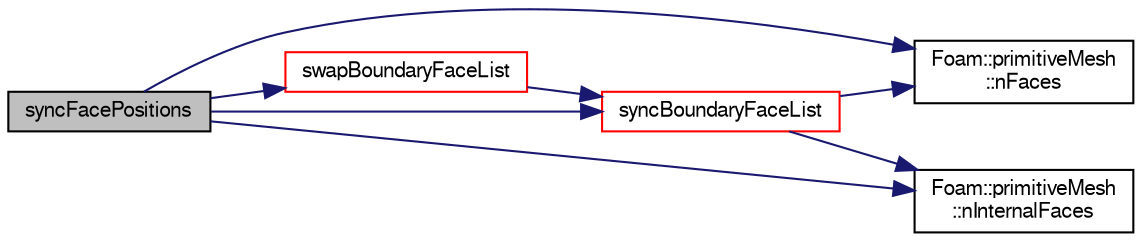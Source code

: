 digraph "syncFacePositions"
{
  bgcolor="transparent";
  edge [fontname="FreeSans",fontsize="10",labelfontname="FreeSans",labelfontsize="10"];
  node [fontname="FreeSans",fontsize="10",shape=record];
  rankdir="LR";
  Node4876 [label="syncFacePositions",height=0.2,width=0.4,color="black", fillcolor="grey75", style="filled", fontcolor="black"];
  Node4876 -> Node4877 [color="midnightblue",fontsize="10",style="solid",fontname="FreeSans"];
  Node4877 [label="Foam::primitiveMesh\l::nFaces",height=0.2,width=0.4,color="black",URL="$a27530.html#abe602c985a3c9ffa67176e969e77ca6f"];
  Node4876 -> Node4878 [color="midnightblue",fontsize="10",style="solid",fontname="FreeSans"];
  Node4878 [label="Foam::primitiveMesh\l::nInternalFaces",height=0.2,width=0.4,color="black",URL="$a27530.html#aa6c7965af1f30d16d9125deb981cbdb0"];
  Node4876 -> Node4879 [color="midnightblue",fontsize="10",style="solid",fontname="FreeSans"];
  Node4879 [label="swapBoundaryFaceList",height=0.2,width=0.4,color="red",URL="$a27502.html#a30e4f2ce2c2399c35f5d674bdb7c07fd",tooltip="Swap coupled boundary face values. "];
  Node4879 -> Node4880 [color="midnightblue",fontsize="10",style="solid",fontname="FreeSans"];
  Node4880 [label="syncBoundaryFaceList",height=0.2,width=0.4,color="red",URL="$a27502.html#a1885668646afb3cf257512c56daa9b2f",tooltip="Synchronize values on boundary faces only. "];
  Node4880 -> Node4877 [color="midnightblue",fontsize="10",style="solid",fontname="FreeSans"];
  Node4880 -> Node4878 [color="midnightblue",fontsize="10",style="solid",fontname="FreeSans"];
  Node4876 -> Node4880 [color="midnightblue",fontsize="10",style="solid",fontname="FreeSans"];
}

